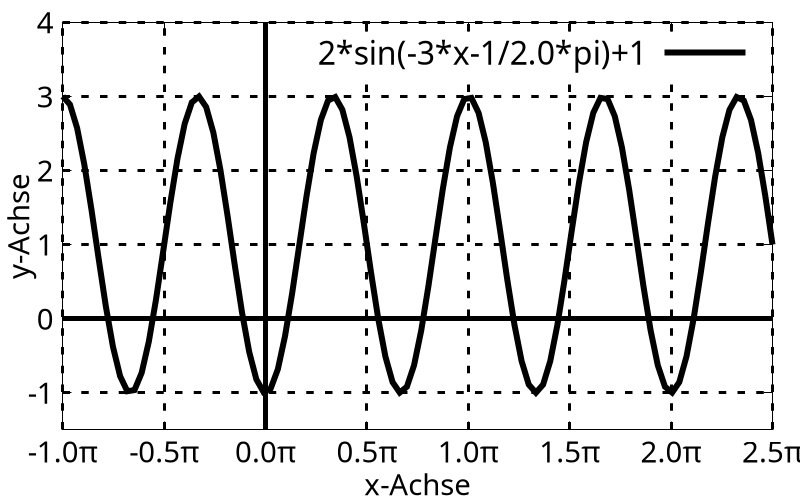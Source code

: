 set key font ",24"
set key right top
set tics font ",22" 

set xlabel "x-Achse" font ",22" 
set ylabel "y-Achse" font ",22" 

set xrange [-pi:2.5*pi]
set yrange [-1.5:4]

set grid
set format x "%.1Pπ"; set xtics pi/2
set ytics 1
set grid ls 1 lc "#000000" lw 3 dt (10,15)

set zeroaxis ls 2 lw 5 lc "#000000"

set terminal pngcairo dashed size 800,500
set output "ex-fn-transform-5-a.png"

plot  2*sin(-3*x-1/2.0*pi)+1 lw 6 lc "#000000"
